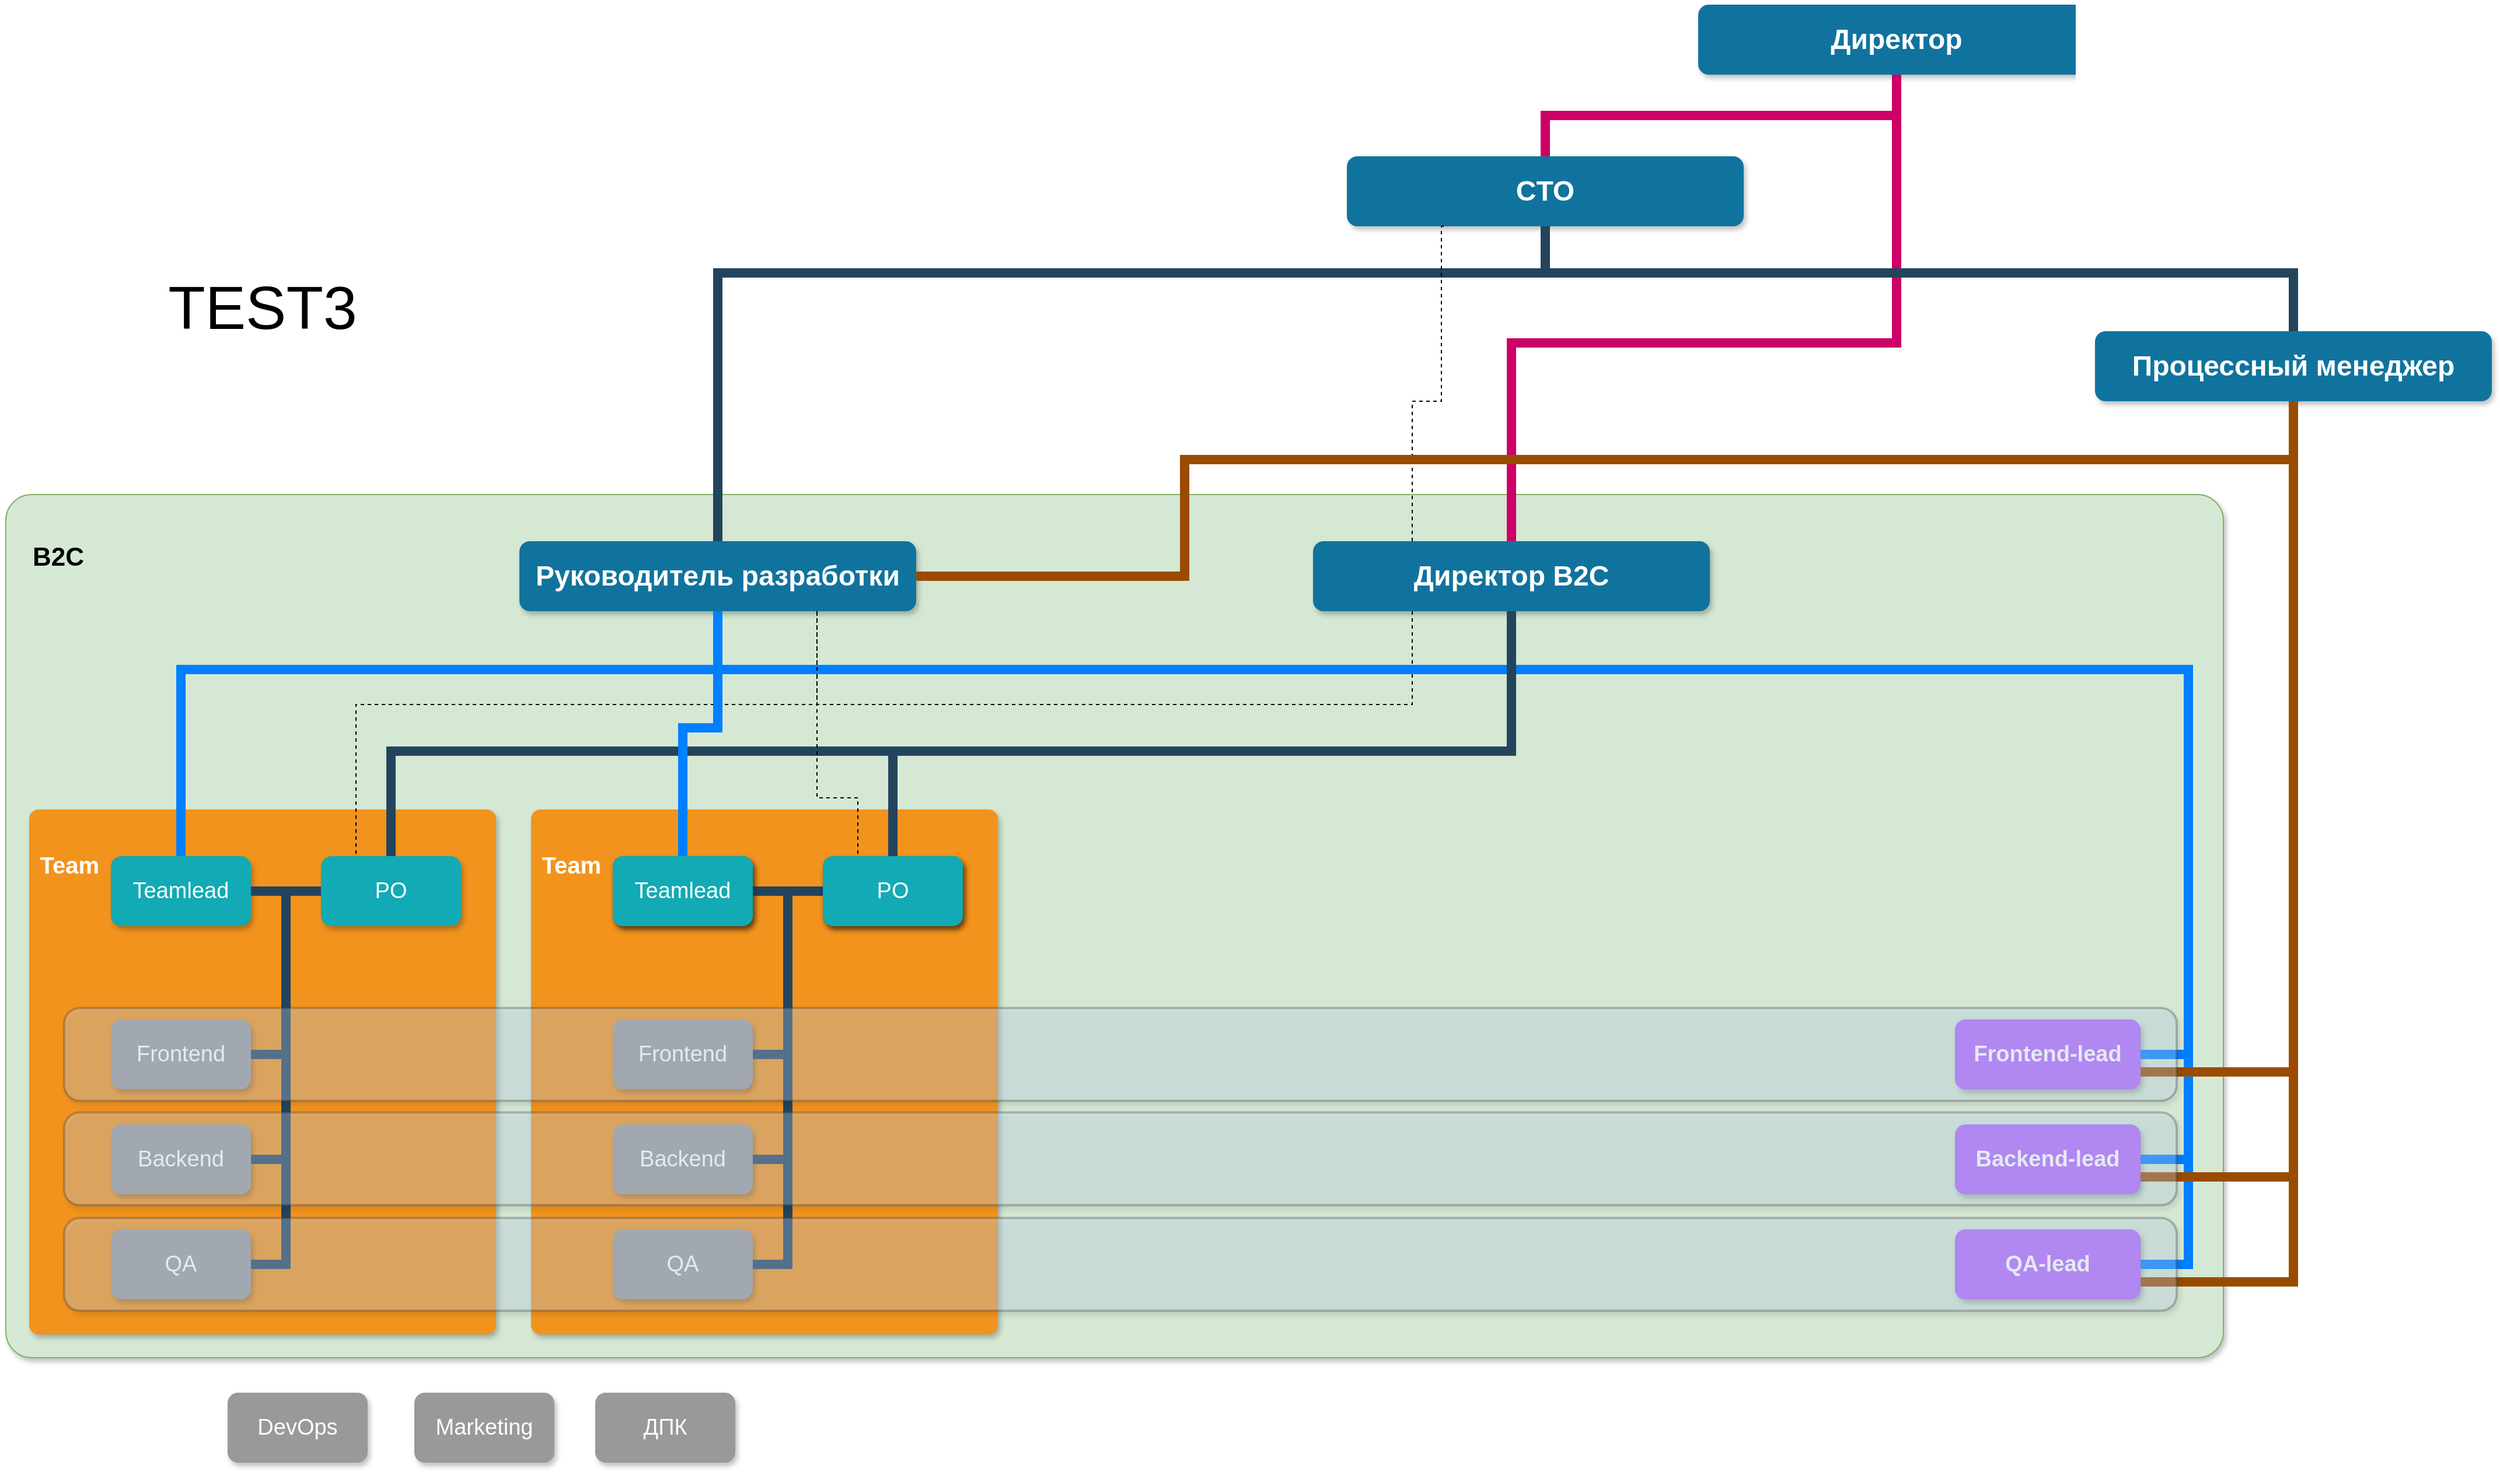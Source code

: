 <mxfile version="15.2.7" type="github">
  <diagram id="hkeRJ4eoxs8aoBePzy__" name="Page-1">
    <mxGraphModel dx="1038" dy="579" grid="1" gridSize="10" guides="1" tooltips="1" connect="1" arrows="1" fold="1" page="1" pageScale="1" pageWidth="827" pageHeight="1169" math="0" shadow="0">
      <root>
        <mxCell id="0" />
        <mxCell id="1" parent="0" />
        <mxCell id="66mkIdsG3FyTPQOkocWG-1" value="B2C" style="whiteSpace=wrap;rounded=1;fillColor=#d5e8d4;strokeColor=#82b366;shadow=1;fontStyle=1;fontSize=22;arcSize=3;labelPosition=left;verticalLabelPosition=top;align=right;verticalAlign=bottom;spacingTop=0;spacingLeft=0;html=1;spacing=-67;" parent="1" vertex="1">
          <mxGeometry x="20" y="470" width="1900" height="740" as="geometry" />
        </mxCell>
        <mxCell id="66mkIdsG3FyTPQOkocWG-2" value="Team" style="whiteSpace=wrap;rounded=1;fillColor=#F2931E;strokeColor=none;shadow=1;fontColor=#FFFFFF;fontStyle=1;fontSize=20;arcSize=2;spacing=-60;labelPosition=left;verticalLabelPosition=top;align=right;verticalAlign=bottom;" parent="1" vertex="1">
          <mxGeometry x="470" y="740" width="400" height="450" as="geometry" />
        </mxCell>
        <mxCell id="66mkIdsG3FyTPQOkocWG-3" value="Frontend" style="whiteSpace=wrap;rounded=1;fillColor=#999999;strokeColor=none;shadow=1;fontColor=#FFFFFF;fontStyle=0;fontSize=19;" parent="1" vertex="1">
          <mxGeometry x="540" y="920.0" width="120" height="60" as="geometry" />
        </mxCell>
        <mxCell id="66mkIdsG3FyTPQOkocWG-4" value="Backend" style="whiteSpace=wrap;rounded=1;fillColor=#999999;strokeColor=none;shadow=1;fontColor=#FFFFFF;fontStyle=0;fontSize=19;" parent="1" vertex="1">
          <mxGeometry x="540.0" y="1010.0" width="120" height="60" as="geometry" />
        </mxCell>
        <mxCell id="66mkIdsG3FyTPQOkocWG-5" value="QA" style="whiteSpace=wrap;rounded=1;fillColor=#999999;strokeColor=none;shadow=1;fontColor=#FFFFFF;fontStyle=0;fontSize=19;" parent="1" vertex="1">
          <mxGeometry x="540" y="1100" width="120" height="60" as="geometry" />
        </mxCell>
        <mxCell id="66mkIdsG3FyTPQOkocWG-6" value="" style="edgeStyle=elbowEdgeStyle;elbow=horizontal;rounded=0;fontColor=#000000;endArrow=none;endFill=0;strokeWidth=8;strokeColor=#23445D;entryX=1;entryY=0.5;entryDx=0;entryDy=0;exitX=1;exitY=0.5;exitDx=0;exitDy=0;" parent="1" source="66mkIdsG3FyTPQOkocWG-40" target="66mkIdsG3FyTPQOkocWG-4" edge="1">
          <mxGeometry width="100" height="100" relative="1" as="geometry">
            <mxPoint x="540" y="900" as="sourcePoint" />
            <mxPoint x="540" y="1000" as="targetPoint" />
            <Array as="points">
              <mxPoint x="690" y="960" />
              <mxPoint x="750" y="930" />
            </Array>
          </mxGeometry>
        </mxCell>
        <mxCell id="66mkIdsG3FyTPQOkocWG-7" value="" style="edgeStyle=elbowEdgeStyle;elbow=horizontal;rounded=0;fontColor=#000000;endArrow=none;endFill=0;strokeWidth=8;strokeColor=#23445D;entryX=1;entryY=0.5;entryDx=0;entryDy=0;exitX=0;exitY=0.5;exitDx=0;exitDy=0;" parent="1" source="66mkIdsG3FyTPQOkocWG-41" target="66mkIdsG3FyTPQOkocWG-5" edge="1">
          <mxGeometry width="100" height="100" relative="1" as="geometry">
            <mxPoint x="800" y="820" as="sourcePoint" />
            <mxPoint x="830" y="1130" as="targetPoint" />
            <Array as="points">
              <mxPoint x="690" y="930" />
              <mxPoint x="750" y="940" />
            </Array>
          </mxGeometry>
        </mxCell>
        <mxCell id="66mkIdsG3FyTPQOkocWG-8" value="Teamlead" style="whiteSpace=wrap;rounded=1;fillColor=#12AAB5;strokeColor=none;shadow=1;fontColor=#FFFFFF;fontSize=19;" parent="1" vertex="1">
          <mxGeometry x="540" y="780.0" width="120" height="60" as="geometry" />
        </mxCell>
        <mxCell id="66mkIdsG3FyTPQOkocWG-9" value="PO" style="whiteSpace=wrap;rounded=1;fillColor=#12AAB5;strokeColor=none;shadow=1;fontColor=#FFFFFF;fontSize=19;" parent="1" vertex="1">
          <mxGeometry x="720" y="780.0" width="120" height="60" as="geometry" />
        </mxCell>
        <mxCell id="66mkIdsG3FyTPQOkocWG-10" value="" style="edgeStyle=elbowEdgeStyle;elbow=horizontal;rounded=0;fontColor=#000000;endArrow=none;endFill=0;strokeWidth=8;strokeColor=#23445D;exitX=1;exitY=0.5;exitDx=0;exitDy=0;entryX=1;entryY=0.5;entryDx=0;entryDy=0;" parent="1" edge="1">
          <mxGeometry width="100" height="100" relative="1" as="geometry">
            <mxPoint x="660" y="810" as="sourcePoint" />
            <mxPoint x="660" y="950" as="targetPoint" />
            <Array as="points">
              <mxPoint x="690" y="930" />
              <mxPoint x="750" y="890" />
            </Array>
          </mxGeometry>
        </mxCell>
        <mxCell id="66mkIdsG3FyTPQOkocWG-11" value="Руководитель разработки" style="whiteSpace=wrap;rounded=1;shadow=1;fillColor=#10739E;strokeColor=none;fontColor=#FFFFFF;fontStyle=1;fontSize=24" parent="1" vertex="1">
          <mxGeometry x="460" y="510" width="340" height="60" as="geometry" />
        </mxCell>
        <mxCell id="66mkIdsG3FyTPQOkocWG-12" value="Team" style="whiteSpace=wrap;rounded=1;fillColor=#F2931E;strokeColor=none;shadow=1;fontColor=#FFFFFF;fontStyle=1;fontSize=20;arcSize=2;spacing=-60;labelPosition=left;verticalLabelPosition=top;align=right;verticalAlign=bottom;" parent="1" vertex="1">
          <mxGeometry x="40" y="740" width="400" height="450" as="geometry" />
        </mxCell>
        <mxCell id="66mkIdsG3FyTPQOkocWG-13" value="DevOps" style="whiteSpace=wrap;rounded=1;fillColor=#999999;strokeColor=none;shadow=1;fontColor=#FFFFFF;fontStyle=0;fontSize=19;" parent="1" vertex="1">
          <mxGeometry x="210.0" y="1240" width="120" height="60" as="geometry" />
        </mxCell>
        <mxCell id="66mkIdsG3FyTPQOkocWG-14" value="" style="edgeStyle=elbowEdgeStyle;elbow=horizontal;rounded=0;fontColor=#000000;endArrow=none;endFill=0;strokeWidth=8;strokeColor=#23445D;entryX=1;entryY=0.5;entryDx=0;entryDy=0;exitX=1;exitY=0.5;exitDx=0;exitDy=0;" parent="1" source="66mkIdsG3FyTPQOkocWG-22" target="66mkIdsG3FyTPQOkocWG-26" edge="1">
          <mxGeometry width="100" height="100" relative="1" as="geometry">
            <mxPoint x="140" y="930" as="sourcePoint" />
            <mxPoint x="140" y="1030" as="targetPoint" />
            <Array as="points">
              <mxPoint x="260" y="970" />
              <mxPoint x="320" y="1010" />
            </Array>
          </mxGeometry>
        </mxCell>
        <mxCell id="66mkIdsG3FyTPQOkocWG-15" value="CTO" style="whiteSpace=wrap;rounded=1;shadow=1;fillColor=#10739E;strokeColor=none;fontColor=#FFFFFF;fontStyle=1;fontSize=24" parent="1" vertex="1">
          <mxGeometry x="1169" y="180" width="340" height="60" as="geometry" />
        </mxCell>
        <mxCell id="66mkIdsG3FyTPQOkocWG-16" value="" style="edgeStyle=elbowEdgeStyle;elbow=vertical;rounded=0;fontColor=#000000;endArrow=none;endFill=0;strokeWidth=8;strokeColor=#23445D;entryX=0.5;entryY=0;entryDx=0;entryDy=0;exitX=0.5;exitY=1;exitDx=0;exitDy=0;" parent="1" source="66mkIdsG3FyTPQOkocWG-15" target="66mkIdsG3FyTPQOkocWG-11" edge="1">
          <mxGeometry width="100" height="100" relative="1" as="geometry">
            <mxPoint x="1339" y="380" as="sourcePoint" />
            <mxPoint x="920" y="500" as="targetPoint" />
            <Array as="points">
              <mxPoint x="1040" y="280" />
            </Array>
          </mxGeometry>
        </mxCell>
        <mxCell id="66mkIdsG3FyTPQOkocWG-17" style="edgeStyle=orthogonalEdgeStyle;rounded=0;orthogonalLoop=1;jettySize=auto;html=1;dashed=1;endArrow=none;endFill=0;fontSize=19;entryX=0.75;entryY=1;entryDx=0;entryDy=0;exitX=0.25;exitY=1;exitDx=0;exitDy=0;" parent="1" source="66mkIdsG3FyTPQOkocWG-18" target="66mkIdsG3FyTPQOkocWG-11" edge="1">
          <mxGeometry relative="1" as="geometry">
            <Array as="points">
              <mxPoint x="1225" y="650" />
              <mxPoint x="715" y="650" />
            </Array>
          </mxGeometry>
        </mxCell>
        <mxCell id="66mkIdsG3FyTPQOkocWG-18" value="Директор B2C" style="whiteSpace=wrap;rounded=1;shadow=1;fillColor=#10739E;strokeColor=none;fontColor=#FFFFFF;fontStyle=1;fontSize=24" parent="1" vertex="1">
          <mxGeometry x="1140" y="510" width="340" height="60" as="geometry" />
        </mxCell>
        <mxCell id="66mkIdsG3FyTPQOkocWG-19" value="Директор" style="whiteSpace=wrap;rounded=1;shadow=1;fillColor=#10739E;strokeColor=none;fontColor=#FFFFFF;fontStyle=1;fontSize=24" parent="1" vertex="1">
          <mxGeometry x="1470" y="50" width="340" height="60" as="geometry" />
        </mxCell>
        <mxCell id="66mkIdsG3FyTPQOkocWG-20" value="" style="edgeStyle=elbowEdgeStyle;elbow=vertical;rounded=0;fontColor=#000000;endArrow=none;endFill=0;strokeWidth=8;entryX=0.5;entryY=0;entryDx=0;entryDy=0;strokeColor=#CC0066;" parent="1" source="66mkIdsG3FyTPQOkocWG-19" target="66mkIdsG3FyTPQOkocWG-15" edge="1">
          <mxGeometry width="100" height="100" relative="1" as="geometry">
            <mxPoint x="1349" y="250" as="sourcePoint" />
            <mxPoint x="640" y="450" as="targetPoint" />
          </mxGeometry>
        </mxCell>
        <mxCell id="66mkIdsG3FyTPQOkocWG-21" value="" style="edgeStyle=elbowEdgeStyle;elbow=vertical;rounded=0;fontColor=#000000;endArrow=none;endFill=0;strokeWidth=8;entryX=0.5;entryY=0;entryDx=0;entryDy=0;exitX=0.5;exitY=1;exitDx=0;exitDy=0;strokeColor=#CC0066;" parent="1" source="66mkIdsG3FyTPQOkocWG-19" target="66mkIdsG3FyTPQOkocWG-18" edge="1">
          <mxGeometry width="100" height="100" relative="1" as="geometry">
            <mxPoint x="1359" y="260" as="sourcePoint" />
            <mxPoint x="650" y="460" as="targetPoint" />
            <Array as="points">
              <mxPoint x="1470" y="340" />
              <mxPoint x="1500" y="360" />
            </Array>
          </mxGeometry>
        </mxCell>
        <mxCell id="66mkIdsG3FyTPQOkocWG-22" value="Teamlead" style="whiteSpace=wrap;rounded=1;fillColor=#12AAB5;strokeColor=none;shadow=1;fontColor=#FFFFFF;fontSize=19;" parent="1" vertex="1">
          <mxGeometry x="110" y="780.0" width="120" height="60" as="geometry" />
        </mxCell>
        <mxCell id="66mkIdsG3FyTPQOkocWG-23" value="PO" style="whiteSpace=wrap;rounded=1;fillColor=#12AAB5;strokeColor=none;shadow=1;fontColor=#FFFFFF;fontSize=19;" parent="1" vertex="1">
          <mxGeometry x="290" y="780.0" width="120" height="60" as="geometry" />
        </mxCell>
        <mxCell id="66mkIdsG3FyTPQOkocWG-24" value="Frontend" style="whiteSpace=wrap;rounded=1;fillColor=#999999;strokeColor=none;shadow=1;fontColor=#FFFFFF;fontStyle=0;fontSize=19;" parent="1" vertex="1">
          <mxGeometry x="110.0" y="920.0" width="120" height="60" as="geometry" />
        </mxCell>
        <mxCell id="66mkIdsG3FyTPQOkocWG-25" value="Backend" style="whiteSpace=wrap;rounded=1;fillColor=#999999;strokeColor=none;shadow=1;fontColor=#FFFFFF;fontStyle=0;fontSize=19;" parent="1" vertex="1">
          <mxGeometry x="110.0" y="1010.0" width="120" height="60" as="geometry" />
        </mxCell>
        <mxCell id="66mkIdsG3FyTPQOkocWG-26" value="QA" style="whiteSpace=wrap;rounded=1;fillColor=#999999;strokeColor=none;shadow=1;fontColor=#FFFFFF;fontStyle=0;fontSize=19;" parent="1" vertex="1">
          <mxGeometry x="110.0" y="1100" width="120" height="60" as="geometry" />
        </mxCell>
        <mxCell id="66mkIdsG3FyTPQOkocWG-27" value="" style="edgeStyle=elbowEdgeStyle;elbow=horizontal;rounded=0;fontColor=#000000;endArrow=none;endFill=0;strokeWidth=8;strokeColor=#23445D;exitX=1;exitY=0.5;exitDx=0;exitDy=0;entryX=1;entryY=0.5;entryDx=0;entryDy=0;" parent="1" source="66mkIdsG3FyTPQOkocWG-22" target="66mkIdsG3FyTPQOkocWG-24" edge="1">
          <mxGeometry width="100" height="100" relative="1" as="geometry">
            <mxPoint x="40" y="1040" as="sourcePoint" />
            <mxPoint x="140" y="940" as="targetPoint" />
            <Array as="points">
              <mxPoint x="260" y="930" />
              <mxPoint x="320" y="890" />
            </Array>
          </mxGeometry>
        </mxCell>
        <mxCell id="66mkIdsG3FyTPQOkocWG-28" value="" style="edgeStyle=elbowEdgeStyle;elbow=horizontal;rounded=0;fontColor=#000000;endArrow=none;endFill=0;strokeWidth=8;strokeColor=#23445D;entryX=1;entryY=0.5;entryDx=0;entryDy=0;exitX=1;exitY=0.5;exitDx=0;exitDy=0;" parent="1" source="66mkIdsG3FyTPQOkocWG-22" target="66mkIdsG3FyTPQOkocWG-25" edge="1">
          <mxGeometry width="100" height="100" relative="1" as="geometry">
            <mxPoint x="110" y="900" as="sourcePoint" />
            <mxPoint x="110" y="1000" as="targetPoint" />
            <Array as="points">
              <mxPoint x="260" y="960" />
              <mxPoint x="320" y="930" />
            </Array>
          </mxGeometry>
        </mxCell>
        <mxCell id="66mkIdsG3FyTPQOkocWG-29" value="" style="edgeStyle=elbowEdgeStyle;elbow=vertical;rounded=0;fontColor=#000000;endArrow=none;endFill=0;strokeWidth=8;entryX=0.5;entryY=0;entryDx=0;entryDy=0;strokeColor=#007FFF;" parent="1" source="66mkIdsG3FyTPQOkocWG-11" target="66mkIdsG3FyTPQOkocWG-22" edge="1">
          <mxGeometry width="100" height="100" relative="1" as="geometry">
            <mxPoint x="540" y="280" as="sourcePoint" />
            <mxPoint x="270" y="670" as="targetPoint" />
            <Array as="points">
              <mxPoint x="400" y="620" />
            </Array>
          </mxGeometry>
        </mxCell>
        <mxCell id="66mkIdsG3FyTPQOkocWG-30" value="" style="edgeStyle=elbowEdgeStyle;elbow=horizontal;rounded=0;fontColor=#000000;endArrow=none;endFill=0;strokeWidth=8;strokeColor=#23445D;entryX=1;entryY=0.5;entryDx=0;entryDy=0;exitX=0;exitY=0.5;exitDx=0;exitDy=0;" parent="1" source="66mkIdsG3FyTPQOkocWG-23" target="66mkIdsG3FyTPQOkocWG-26" edge="1">
          <mxGeometry width="100" height="100" relative="1" as="geometry">
            <mxPoint x="370" y="820" as="sourcePoint" />
            <mxPoint x="400" y="1130" as="targetPoint" />
            <Array as="points">
              <mxPoint x="260" y="930" />
              <mxPoint x="320" y="940" />
            </Array>
          </mxGeometry>
        </mxCell>
        <mxCell id="66mkIdsG3FyTPQOkocWG-31" value="Frontend-lead" style="whiteSpace=wrap;rounded=1;shadow=1;strokeColor=none;fontColor=#FFFFFF;fontStyle=1;fontSize=19;fillColor=#B266FF;" parent="1" vertex="1">
          <mxGeometry x="1690" y="920" width="159" height="60" as="geometry" />
        </mxCell>
        <mxCell id="66mkIdsG3FyTPQOkocWG-32" value="QA-lead" style="whiteSpace=wrap;rounded=1;shadow=1;strokeColor=none;fontColor=#FFFFFF;fontStyle=1;fontSize=19;fillColor=#B266FF;" parent="1" vertex="1">
          <mxGeometry x="1690" y="1100" width="159" height="60" as="geometry" />
        </mxCell>
        <mxCell id="66mkIdsG3FyTPQOkocWG-33" value="Backend-lead" style="whiteSpace=wrap;rounded=1;shadow=1;strokeColor=none;fontColor=#FFFFFF;fontStyle=1;fontSize=19;fillColor=#B266FF;" parent="1" vertex="1">
          <mxGeometry x="1690" y="1010" width="159" height="60" as="geometry" />
        </mxCell>
        <mxCell id="66mkIdsG3FyTPQOkocWG-34" value="" style="edgeStyle=elbowEdgeStyle;elbow=vertical;rounded=0;fontColor=#000000;endArrow=none;endFill=0;strokeWidth=8;strokeColor=#23445D;entryX=0.5;entryY=0;entryDx=0;entryDy=0;exitX=0.5;exitY=1;exitDx=0;exitDy=0;" parent="1" source="66mkIdsG3FyTPQOkocWG-18" target="66mkIdsG3FyTPQOkocWG-23" edge="1">
          <mxGeometry width="100" height="100" relative="1" as="geometry">
            <mxPoint x="640" y="580" as="sourcePoint" />
            <mxPoint x="170" y="790" as="targetPoint" />
            <Array as="points">
              <mxPoint x="840" y="690" />
            </Array>
          </mxGeometry>
        </mxCell>
        <mxCell id="66mkIdsG3FyTPQOkocWG-35" value="Marketing" style="whiteSpace=wrap;rounded=1;fillColor=#999999;strokeColor=none;shadow=1;fontColor=#FFFFFF;fontStyle=0;fontSize=19;" parent="1" vertex="1">
          <mxGeometry x="370.0" y="1240" width="120" height="60" as="geometry" />
        </mxCell>
        <mxCell id="66mkIdsG3FyTPQOkocWG-36" style="edgeStyle=orthogonalEdgeStyle;rounded=0;orthogonalLoop=1;jettySize=auto;html=1;entryX=0.25;entryY=0;entryDx=0;entryDy=0;fontSize=19;endArrow=none;endFill=0;exitX=0.75;exitY=1;exitDx=0;exitDy=0;dashed=1;" parent="1" source="66mkIdsG3FyTPQOkocWG-11" target="66mkIdsG3FyTPQOkocWG-23" edge="1">
          <mxGeometry relative="1" as="geometry">
            <Array as="points">
              <mxPoint x="715" y="650" />
              <mxPoint x="320" y="650" />
            </Array>
          </mxGeometry>
        </mxCell>
        <mxCell id="66mkIdsG3FyTPQOkocWG-37" value="" style="edgeStyle=elbowEdgeStyle;elbow=horizontal;rounded=0;fontColor=#000000;endArrow=none;endFill=0;strokeWidth=8;entryX=1;entryY=0.5;entryDx=0;entryDy=0;strokeColor=#007FFF;" parent="1" target="66mkIdsG3FyTPQOkocWG-31" edge="1">
          <mxGeometry width="100" height="100" relative="1" as="geometry">
            <mxPoint x="630" y="620" as="sourcePoint" />
            <mxPoint x="1100" y="966" as="targetPoint" />
            <Array as="points">
              <mxPoint x="1890" y="830" />
              <mxPoint x="1660" y="730" />
              <mxPoint x="1890" y="810" />
              <mxPoint x="1190" y="856" />
            </Array>
          </mxGeometry>
        </mxCell>
        <mxCell id="66mkIdsG3FyTPQOkocWG-38" value="" style="edgeStyle=elbowEdgeStyle;elbow=horizontal;rounded=0;fontColor=#000000;endArrow=none;endFill=0;strokeWidth=8;entryX=1;entryY=0.5;entryDx=0;entryDy=0;strokeColor=#007FFF;" parent="1" target="66mkIdsG3FyTPQOkocWG-33" edge="1">
          <mxGeometry width="100" height="100" relative="1" as="geometry">
            <mxPoint x="630" y="620" as="sourcePoint" />
            <mxPoint x="1859.0" y="960" as="targetPoint" />
            <Array as="points">
              <mxPoint x="1890" y="840" />
              <mxPoint x="1670" y="740" />
              <mxPoint x="1900" y="820" />
              <mxPoint x="1200" y="866" />
            </Array>
          </mxGeometry>
        </mxCell>
        <mxCell id="66mkIdsG3FyTPQOkocWG-39" value="" style="edgeStyle=elbowEdgeStyle;elbow=horizontal;rounded=0;fontColor=#000000;endArrow=none;endFill=0;strokeWidth=8;entryX=1;entryY=0.5;entryDx=0;entryDy=0;strokeColor=#007FFF;" parent="1" target="66mkIdsG3FyTPQOkocWG-32" edge="1">
          <mxGeometry width="100" height="100" relative="1" as="geometry">
            <mxPoint x="630" y="620" as="sourcePoint" />
            <mxPoint x="1859.0" y="1050" as="targetPoint" />
            <Array as="points">
              <mxPoint x="1890" y="880" />
              <mxPoint x="1680" y="750" />
              <mxPoint x="1910" y="830" />
              <mxPoint x="1210" y="876" />
            </Array>
          </mxGeometry>
        </mxCell>
        <mxCell id="66mkIdsG3FyTPQOkocWG-40" value="Teamlead" style="whiteSpace=wrap;rounded=1;fillColor=#12AAB5;strokeColor=none;shadow=1;fontColor=#FFFFFF;fontSize=19;" parent="1" vertex="1">
          <mxGeometry x="540" y="780.0" width="120" height="60" as="geometry" />
        </mxCell>
        <mxCell id="66mkIdsG3FyTPQOkocWG-41" value="PO" style="whiteSpace=wrap;rounded=1;fillColor=#12AAB5;strokeColor=none;shadow=1;fontColor=#FFFFFF;fontSize=19;" parent="1" vertex="1">
          <mxGeometry x="720" y="780.0" width="120" height="60" as="geometry" />
        </mxCell>
        <mxCell id="66mkIdsG3FyTPQOkocWG-42" value="" style="edgeStyle=elbowEdgeStyle;elbow=horizontal;rounded=0;fontColor=#000000;endArrow=none;endFill=0;strokeWidth=8;strokeColor=#23445D;exitX=1;exitY=0.5;exitDx=0;exitDy=0;entryX=1;entryY=0.5;entryDx=0;entryDy=0;" parent="1" source="66mkIdsG3FyTPQOkocWG-40" target="66mkIdsG3FyTPQOkocWG-3" edge="1">
          <mxGeometry width="100" height="100" relative="1" as="geometry">
            <mxPoint x="470" y="1040" as="sourcePoint" />
            <mxPoint x="570" y="940" as="targetPoint" />
            <Array as="points">
              <mxPoint x="690" y="930" />
              <mxPoint x="750" y="890" />
            </Array>
          </mxGeometry>
        </mxCell>
        <mxCell id="66mkIdsG3FyTPQOkocWG-43" style="edgeStyle=orthogonalEdgeStyle;rounded=0;orthogonalLoop=1;jettySize=auto;html=1;dashed=1;endArrow=none;endFill=0;fontSize=19;entryX=0.25;entryY=1;entryDx=0;entryDy=0;exitX=0.25;exitY=0;exitDx=0;exitDy=0;" parent="1" source="66mkIdsG3FyTPQOkocWG-18" target="66mkIdsG3FyTPQOkocWG-15" edge="1">
          <mxGeometry relative="1" as="geometry">
            <mxPoint x="1235" y="580" as="sourcePoint" />
            <mxPoint x="1424" y="380" as="targetPoint" />
            <Array as="points">
              <mxPoint x="1225" y="390" />
              <mxPoint x="1250" y="390" />
              <mxPoint x="1250" y="240" />
            </Array>
          </mxGeometry>
        </mxCell>
        <mxCell id="66mkIdsG3FyTPQOkocWG-44" value="Процессный менеджер" style="whiteSpace=wrap;rounded=1;shadow=1;fillColor=#10739E;strokeColor=none;fontColor=#FFFFFF;fontStyle=1;fontSize=24" parent="1" vertex="1">
          <mxGeometry x="1810" y="330" width="340" height="60" as="geometry" />
        </mxCell>
        <mxCell id="66mkIdsG3FyTPQOkocWG-45" value="" style="edgeStyle=elbowEdgeStyle;elbow=horizontal;rounded=0;fontColor=#000000;endArrow=none;endFill=0;strokeWidth=8;entryX=1;entryY=0.75;entryDx=0;entryDy=0;strokeColor=#994C00;exitX=0.5;exitY=1;exitDx=0;exitDy=0;" parent="1" source="66mkIdsG3FyTPQOkocWG-44" target="66mkIdsG3FyTPQOkocWG-31" edge="1">
          <mxGeometry width="100" height="100" relative="1" as="geometry">
            <mxPoint x="950" y="470" as="sourcePoint" />
            <mxPoint x="2169.0" y="980" as="targetPoint" />
            <Array as="points">
              <mxPoint x="1980" y="530" />
              <mxPoint x="2070" y="680" />
              <mxPoint x="2000" y="600" />
              <mxPoint x="2230" y="680" />
              <mxPoint x="1530" y="726" />
            </Array>
          </mxGeometry>
        </mxCell>
        <mxCell id="66mkIdsG3FyTPQOkocWG-46" value="" style="edgeStyle=elbowEdgeStyle;elbow=horizontal;rounded=0;fontColor=#000000;endArrow=none;endFill=0;strokeWidth=8;entryX=1;entryY=0.75;entryDx=0;entryDy=0;strokeColor=#994C00;exitX=0.5;exitY=1;exitDx=0;exitDy=0;" parent="1" source="66mkIdsG3FyTPQOkocWG-44" target="66mkIdsG3FyTPQOkocWG-33" edge="1">
          <mxGeometry width="100" height="100" relative="1" as="geometry">
            <mxPoint x="1990" y="450.0" as="sourcePoint" />
            <mxPoint x="1859.0" y="975" as="targetPoint" />
            <Array as="points">
              <mxPoint x="1980" y="530" />
              <mxPoint x="2020" y="640" />
              <mxPoint x="1990" y="540" />
              <mxPoint x="2080" y="690" />
              <mxPoint x="2010" y="610" />
              <mxPoint x="2240" y="690" />
              <mxPoint x="1540" y="736" />
            </Array>
          </mxGeometry>
        </mxCell>
        <mxCell id="66mkIdsG3FyTPQOkocWG-47" value="" style="edgeStyle=elbowEdgeStyle;elbow=horizontal;rounded=0;fontColor=#000000;endArrow=none;endFill=0;strokeWidth=8;entryX=1;entryY=0.75;entryDx=0;entryDy=0;strokeColor=#994C00;exitX=0.5;exitY=1;exitDx=0;exitDy=0;" parent="1" source="66mkIdsG3FyTPQOkocWG-44" target="66mkIdsG3FyTPQOkocWG-32" edge="1">
          <mxGeometry width="100" height="100" relative="1" as="geometry">
            <mxPoint x="2000" y="460.0" as="sourcePoint" />
            <mxPoint x="1869.0" y="985" as="targetPoint" />
            <Array as="points">
              <mxPoint x="1980" y="480" />
              <mxPoint x="2000" y="550" />
              <mxPoint x="2090" y="700" />
              <mxPoint x="2020" y="620" />
              <mxPoint x="2250" y="700" />
              <mxPoint x="1550" y="746" />
            </Array>
          </mxGeometry>
        </mxCell>
        <mxCell id="66mkIdsG3FyTPQOkocWG-48" value="" style="edgeStyle=elbowEdgeStyle;elbow=horizontal;rounded=0;fontColor=#000000;endArrow=none;endFill=0;strokeWidth=8;entryX=1;entryY=0.5;entryDx=0;entryDy=0;strokeColor=#994C00;" parent="1" target="66mkIdsG3FyTPQOkocWG-11" edge="1">
          <mxGeometry width="100" height="100" relative="1" as="geometry">
            <mxPoint x="1980" y="440" as="sourcePoint" />
            <mxPoint x="1879.0" y="995" as="targetPoint" />
            <Array as="points">
              <mxPoint x="1030" y="470" />
              <mxPoint x="1760" y="440" />
              <mxPoint x="1730" y="440" />
              <mxPoint x="720" y="480" />
              <mxPoint x="715" y="490" />
              <mxPoint x="2170" y="510" />
              <mxPoint x="860" y="460" />
              <mxPoint x="940" y="490" />
              <mxPoint x="1980" y="470" />
              <mxPoint x="2100" y="710" />
              <mxPoint x="2030" y="630" />
              <mxPoint x="2260" y="710" />
              <mxPoint x="1560" y="756" />
            </Array>
          </mxGeometry>
        </mxCell>
        <mxCell id="66mkIdsG3FyTPQOkocWG-49" value="" style="edgeStyle=elbowEdgeStyle;elbow=vertical;rounded=0;fontColor=#000000;endArrow=none;endFill=0;strokeWidth=8;strokeColor=#23445D;entryX=0.5;entryY=0;entryDx=0;entryDy=0;exitX=0.5;exitY=1;exitDx=0;exitDy=0;" parent="1" source="66mkIdsG3FyTPQOkocWG-15" target="66mkIdsG3FyTPQOkocWG-44" edge="1">
          <mxGeometry width="100" height="100" relative="1" as="geometry">
            <mxPoint x="1349" y="250" as="sourcePoint" />
            <mxPoint x="640" y="520" as="targetPoint" />
            <Array as="points">
              <mxPoint x="1630" y="280" />
            </Array>
          </mxGeometry>
        </mxCell>
        <mxCell id="66mkIdsG3FyTPQOkocWG-50" value="Teamlead" style="whiteSpace=wrap;rounded=1;fillColor=#12AAB5;strokeColor=none;shadow=1;fontColor=#FFFFFF;fontSize=19;" parent="1" vertex="1">
          <mxGeometry x="540" y="780.0" width="120" height="60" as="geometry" />
        </mxCell>
        <mxCell id="66mkIdsG3FyTPQOkocWG-51" value="PO" style="whiteSpace=wrap;rounded=1;fillColor=#12AAB5;strokeColor=none;shadow=1;fontColor=#FFFFFF;fontSize=19;" parent="1" vertex="1">
          <mxGeometry x="720" y="780.0" width="120" height="60" as="geometry" />
        </mxCell>
        <mxCell id="66mkIdsG3FyTPQOkocWG-52" value="ДПК" style="whiteSpace=wrap;rounded=1;fillColor=#999999;strokeColor=none;shadow=1;fontColor=#FFFFFF;fontStyle=0;fontSize=19;" parent="1" vertex="1">
          <mxGeometry x="525.0" y="1240" width="120" height="60" as="geometry" />
        </mxCell>
        <mxCell id="66mkIdsG3FyTPQOkocWG-53" value="" style="whiteSpace=wrap;rounded=1;shadow=1;fontStyle=1;fontSize=20;arcSize=17;spacing=-60;labelPosition=left;verticalLabelPosition=top;align=right;verticalAlign=bottom;fillColor=#cce5ff;strokeColor=#36393d;opacity=30;glass=0;sketch=0;strokeWidth=2;" parent="1" vertex="1">
          <mxGeometry x="70" y="910.25" width="1810" height="79.5" as="geometry" />
        </mxCell>
        <mxCell id="66mkIdsG3FyTPQOkocWG-54" value="" style="whiteSpace=wrap;rounded=1;shadow=1;fontStyle=1;fontSize=20;arcSize=17;spacing=-60;labelPosition=left;verticalLabelPosition=top;align=right;verticalAlign=bottom;fillColor=#cce5ff;strokeColor=#36393d;opacity=30;strokeWidth=2;" parent="1" vertex="1">
          <mxGeometry x="70" y="999.75" width="1810" height="79.5" as="geometry" />
        </mxCell>
        <mxCell id="66mkIdsG3FyTPQOkocWG-55" value="" style="whiteSpace=wrap;rounded=1;shadow=1;fontStyle=1;fontSize=20;arcSize=17;spacing=-60;labelPosition=left;verticalLabelPosition=top;align=right;verticalAlign=bottom;fillColor=#cce5ff;strokeColor=#36393d;opacity=30;strokeWidth=2;" parent="1" vertex="1">
          <mxGeometry x="70" y="1090.25" width="1810" height="79.5" as="geometry" />
        </mxCell>
        <mxCell id="66mkIdsG3FyTPQOkocWG-56" value="" style="edgeStyle=elbowEdgeStyle;elbow=vertical;rounded=0;fontColor=#000000;endArrow=none;endFill=0;strokeWidth=8;strokeColor=#23445D;entryX=0.5;entryY=0;entryDx=0;entryDy=0;exitX=0.5;exitY=1;exitDx=0;exitDy=0;" parent="1" source="66mkIdsG3FyTPQOkocWG-18" target="66mkIdsG3FyTPQOkocWG-51" edge="1">
          <mxGeometry width="100" height="100" relative="1" as="geometry">
            <mxPoint x="1320" y="580.0" as="sourcePoint" />
            <mxPoint x="360" y="790" as="targetPoint" />
            <Array as="points">
              <mxPoint x="1060" y="690" />
            </Array>
          </mxGeometry>
        </mxCell>
        <mxCell id="66mkIdsG3FyTPQOkocWG-57" style="edgeStyle=orthogonalEdgeStyle;rounded=0;orthogonalLoop=1;jettySize=auto;html=1;entryX=0.25;entryY=0;entryDx=0;entryDy=0;fontSize=19;endArrow=none;endFill=0;exitX=0.75;exitY=1;exitDx=0;exitDy=0;dashed=1;" parent="1" source="66mkIdsG3FyTPQOkocWG-11" target="66mkIdsG3FyTPQOkocWG-51" edge="1">
          <mxGeometry relative="1" as="geometry">
            <Array as="points">
              <mxPoint x="715" y="730" />
              <mxPoint x="750" y="730" />
            </Array>
            <mxPoint x="725" y="580.0" as="sourcePoint" />
            <mxPoint x="330" y="790" as="targetPoint" />
          </mxGeometry>
        </mxCell>
        <mxCell id="66mkIdsG3FyTPQOkocWG-58" value="" style="edgeStyle=elbowEdgeStyle;elbow=vertical;rounded=0;fontColor=#000000;endArrow=none;endFill=0;strokeWidth=8;entryX=0.5;entryY=0;entryDx=0;entryDy=0;strokeColor=#007FFF;exitX=0.5;exitY=1;exitDx=0;exitDy=0;" parent="1" source="66mkIdsG3FyTPQOkocWG-11" target="66mkIdsG3FyTPQOkocWG-50" edge="1">
          <mxGeometry width="100" height="100" relative="1" as="geometry">
            <mxPoint x="640" y="580.0" as="sourcePoint" />
            <mxPoint x="180" y="790" as="targetPoint" />
            <Array as="points">
              <mxPoint x="600" y="670" />
            </Array>
          </mxGeometry>
        </mxCell>
        <mxCell id="0eLCowopPErswoTnAXUG-1" value="TEST3" style="text;html=1;strokeColor=none;fillColor=none;align=center;verticalAlign=middle;whiteSpace=wrap;rounded=0;fontSize=52;" parent="1" vertex="1">
          <mxGeometry x="220" y="300" width="40" height="20" as="geometry" />
        </mxCell>
      </root>
    </mxGraphModel>
  </diagram>
</mxfile>
